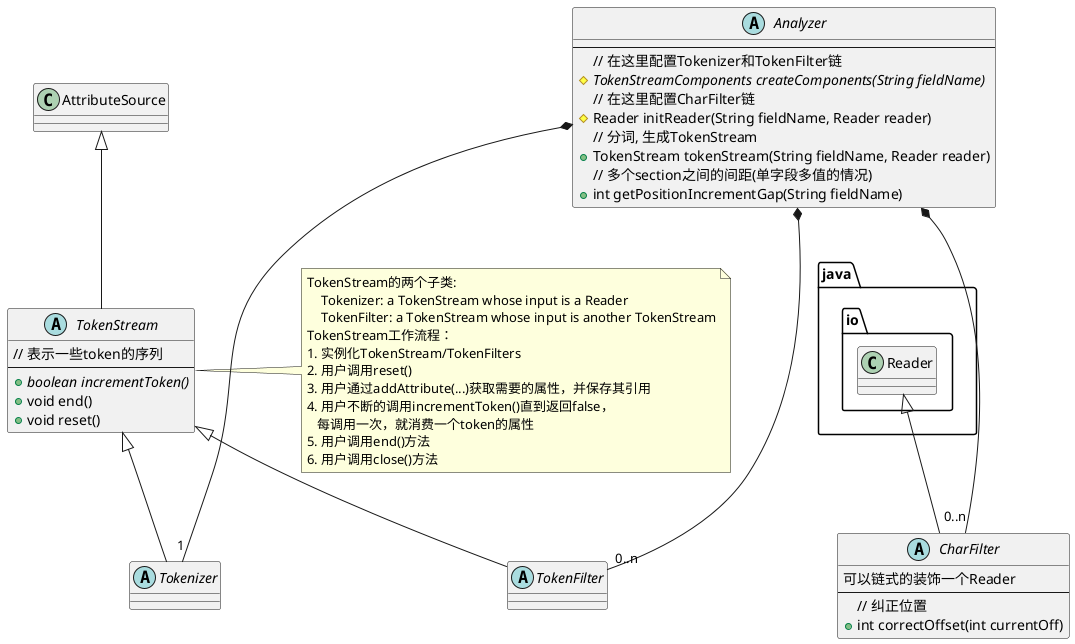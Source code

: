 @startuml
abstract class Analyzer{
    ---
    // 在这里配置Tokenizer和TokenFilter链
    #{abstract} TokenStreamComponents createComponents(String fieldName)
    // 在这里配置CharFilter链
    #Reader initReader(String fieldName, Reader reader)
    // 分词, 生成TokenStream
    +TokenStream tokenStream(String fieldName, Reader reader)
    // 多个section之间的间距(单字段多值的情况)
    +int getPositionIncrementGap(String fieldName)
}


abstract class CharFilter extends java.io.Reader{
    可以链式的装饰一个Reader
    --
    // 纠正位置
    +int correctOffset(int currentOff)
}

abstract class TokenStream extends AttributeSource{
    // 表示一些token的序列
    ---
    +{abstract} boolean incrementToken()
    +void end()
    +void reset()
}

abstract class Tokenizer extends TokenStream {

}

abstract class TokenFilter extends TokenStream {

}

CharFilter "0..n" -up--* Analyzer
Tokenizer "1" -up--* Analyzer
TokenFilter "0..n" -up--* Analyzer

note right of TokenStream
TokenStream的两个子类:
    Tokenizer: a TokenStream whose input is a Reader
    TokenFilter: a TokenStream whose input is another TokenStream
TokenStream工作流程：
1. 实例化TokenStream/TokenFilters
2. 用户调用reset()
3. 用户通过addAttribute(...)获取需要的属性，并保存其引用
4. 用户不断的调用incrementToken()直到返回false，
   每调用一次，就消费一个token的属性
5. 用户调用end()方法
6. 用户调用close()方法
end note
@enduml